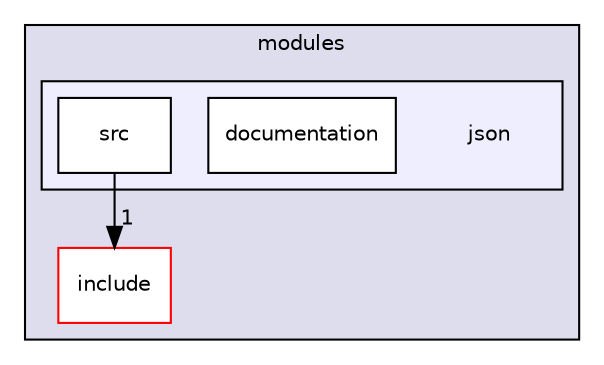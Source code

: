 digraph "C:/Users/folae/Documents/Code/Big-Projects/ArkScript/Ark/lib/modules/json" {
  compound=true
  node [ fontsize="10", fontname="Helvetica"];
  edge [ labelfontsize="10", labelfontname="Helvetica"];
  subgraph clusterdir_e1dbc8ba94a86723d4c32227b7c46099 {
    graph [ bgcolor="#ddddee", pencolor="black", label="modules" fontname="Helvetica", fontsize="10", URL="dir_e1dbc8ba94a86723d4c32227b7c46099.html"]
  dir_ee54abb1d0914f5c6987d7690c8d0f8d [shape=box label="include" fillcolor="white" style="filled" color="red" URL="dir_ee54abb1d0914f5c6987d7690c8d0f8d.html"];
  subgraph clusterdir_1eebd4f5aeacda96ea69bb718c6307df {
    graph [ bgcolor="#eeeeff", pencolor="black", label="" URL="dir_1eebd4f5aeacda96ea69bb718c6307df.html"];
    dir_1eebd4f5aeacda96ea69bb718c6307df [shape=plaintext label="json"];
  dir_ed3c2e43d02a35c6884289a0e0e55f2e [shape=box label="documentation" fillcolor="white" style="filled" URL="dir_ed3c2e43d02a35c6884289a0e0e55f2e.html"];
  dir_dc18f9893acf46c4e1264204aea630fd [shape=box label="src" fillcolor="white" style="filled" URL="dir_dc18f9893acf46c4e1264204aea630fd.html"];
  }
  }
  dir_dc18f9893acf46c4e1264204aea630fd->dir_ee54abb1d0914f5c6987d7690c8d0f8d [headlabel="1", labeldistance=1.5 headhref="dir_000047_000031.html"];
}
